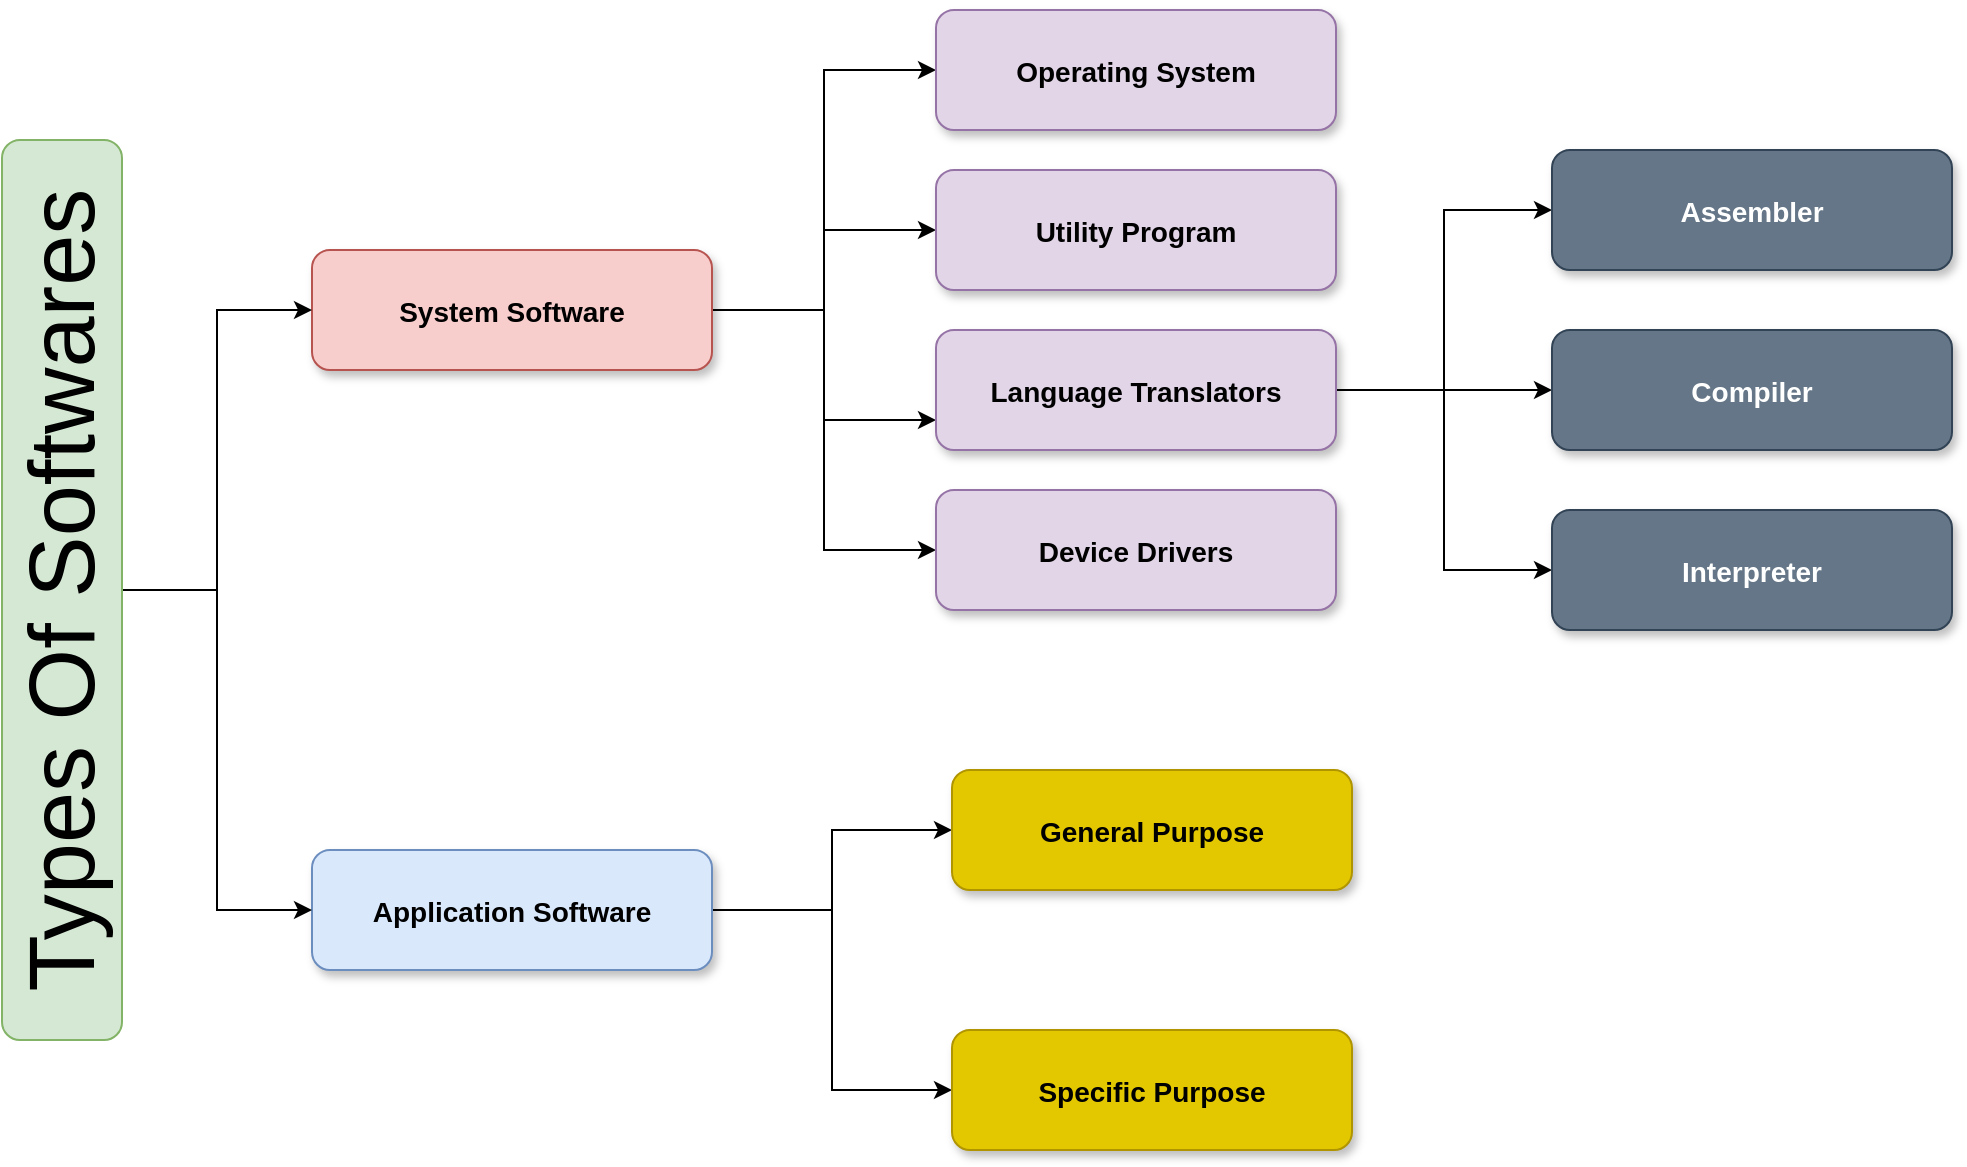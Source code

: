 <mxfile version="20.5.1" type="github">
  <diagram name="Page-1" id="97916047-d0de-89f5-080d-49f4d83e522f">
    <mxGraphModel dx="1804" dy="995" grid="1" gridSize="10" guides="1" tooltips="1" connect="1" arrows="1" fold="1" page="1" pageScale="1.5" pageWidth="1169" pageHeight="827" background="none" math="0" shadow="0">
      <root>
        <mxCell id="0" />
        <mxCell id="1" parent="0" />
        <mxCell id="8OicORqrsj6ARIu7jHRP-61" style="edgeStyle=orthogonalEdgeStyle;rounded=0;orthogonalLoop=1;jettySize=auto;html=1;exitX=1;exitY=0.5;exitDx=0;exitDy=0;entryX=0;entryY=0.5;entryDx=0;entryDy=0;fontSize=46;" edge="1" parent="1" source="8" target="13">
          <mxGeometry relative="1" as="geometry" />
        </mxCell>
        <mxCell id="8OicORqrsj6ARIu7jHRP-62" style="edgeStyle=orthogonalEdgeStyle;rounded=0;orthogonalLoop=1;jettySize=auto;html=1;exitX=1;exitY=0.5;exitDx=0;exitDy=0;entryX=0;entryY=0.5;entryDx=0;entryDy=0;fontSize=46;" edge="1" parent="1" source="8" target="14">
          <mxGeometry relative="1" as="geometry" />
        </mxCell>
        <mxCell id="8OicORqrsj6ARIu7jHRP-63" style="edgeStyle=orthogonalEdgeStyle;rounded=0;orthogonalLoop=1;jettySize=auto;html=1;entryX=0;entryY=0.75;entryDx=0;entryDy=0;fontSize=46;" edge="1" parent="1" source="8" target="15">
          <mxGeometry relative="1" as="geometry" />
        </mxCell>
        <mxCell id="8OicORqrsj6ARIu7jHRP-64" style="edgeStyle=orthogonalEdgeStyle;rounded=0;orthogonalLoop=1;jettySize=auto;html=1;entryX=0;entryY=0.5;entryDx=0;entryDy=0;fontSize=46;" edge="1" parent="1" source="8" target="16">
          <mxGeometry relative="1" as="geometry" />
        </mxCell>
        <mxCell id="8" value="System Software" style="rounded=1;fillColor=#f8cecc;strokeColor=#b85450;shadow=1;fontStyle=1;fontSize=14;" parent="1" vertex="1">
          <mxGeometry x="240" y="640" width="200" height="60" as="geometry" />
        </mxCell>
        <mxCell id="8OicORqrsj6ARIu7jHRP-65" style="edgeStyle=orthogonalEdgeStyle;rounded=0;orthogonalLoop=1;jettySize=auto;html=1;entryX=0;entryY=0.5;entryDx=0;entryDy=0;fontSize=46;" edge="1" parent="1" source="12" target="18">
          <mxGeometry relative="1" as="geometry" />
        </mxCell>
        <mxCell id="8OicORqrsj6ARIu7jHRP-66" style="edgeStyle=orthogonalEdgeStyle;rounded=0;orthogonalLoop=1;jettySize=auto;html=1;entryX=0;entryY=0.5;entryDx=0;entryDy=0;fontSize=46;" edge="1" parent="1" source="12" target="19">
          <mxGeometry relative="1" as="geometry" />
        </mxCell>
        <mxCell id="12" value="Application Software" style="rounded=1;fillColor=#dae8fc;strokeColor=#6c8ebf;shadow=1;fontStyle=1;fontSize=14;" parent="1" vertex="1">
          <mxGeometry x="240" y="940" width="200" height="60" as="geometry" />
        </mxCell>
        <mxCell id="13" value="Operating System" style="rounded=1;fillColor=#e1d5e7;strokeColor=#9673a6;shadow=1;fontStyle=1;fontSize=14;" parent="1" vertex="1">
          <mxGeometry x="552" y="520" width="200" height="60" as="geometry" />
        </mxCell>
        <mxCell id="14" value="Utility Program" style="rounded=1;fillColor=#e1d5e7;strokeColor=#9673a6;shadow=1;fontStyle=1;fontSize=14;" parent="1" vertex="1">
          <mxGeometry x="552" y="600" width="200" height="60" as="geometry" />
        </mxCell>
        <mxCell id="8OicORqrsj6ARIu7jHRP-68" style="edgeStyle=orthogonalEdgeStyle;rounded=0;orthogonalLoop=1;jettySize=auto;html=1;entryX=0;entryY=0.5;entryDx=0;entryDy=0;fontSize=46;" edge="1" parent="1" source="15" target="23">
          <mxGeometry relative="1" as="geometry" />
        </mxCell>
        <mxCell id="8OicORqrsj6ARIu7jHRP-69" style="edgeStyle=orthogonalEdgeStyle;rounded=0;orthogonalLoop=1;jettySize=auto;html=1;entryX=0;entryY=0.5;entryDx=0;entryDy=0;fontSize=46;" edge="1" parent="1" source="15" target="24">
          <mxGeometry relative="1" as="geometry" />
        </mxCell>
        <mxCell id="8OicORqrsj6ARIu7jHRP-70" style="edgeStyle=orthogonalEdgeStyle;rounded=0;orthogonalLoop=1;jettySize=auto;html=1;entryX=0;entryY=0.5;entryDx=0;entryDy=0;fontSize=46;" edge="1" parent="1" source="15" target="25">
          <mxGeometry relative="1" as="geometry" />
        </mxCell>
        <mxCell id="15" value="Language Translators" style="rounded=1;fillColor=#e1d5e7;strokeColor=#9673a6;shadow=1;fontStyle=1;fontSize=14;" parent="1" vertex="1">
          <mxGeometry x="552" y="680" width="200" height="60" as="geometry" />
        </mxCell>
        <mxCell id="16" value="Device Drivers" style="rounded=1;fillColor=#e1d5e7;strokeColor=#9673a6;shadow=1;fontStyle=1;fontSize=14;" parent="1" vertex="1">
          <mxGeometry x="552" y="760" width="200" height="60" as="geometry" />
        </mxCell>
        <mxCell id="18" value="General Purpose" style="rounded=1;fillColor=#e3c800;strokeColor=#B09500;shadow=1;fontStyle=1;fontColor=#000000;fontSize=14;" parent="1" vertex="1">
          <mxGeometry x="560" y="900" width="200" height="60" as="geometry" />
        </mxCell>
        <mxCell id="19" value="Specific Purpose" style="rounded=1;fillColor=#e3c800;strokeColor=#B09500;shadow=1;fontStyle=1;fontColor=#000000;fontSize=14;" parent="1" vertex="1">
          <mxGeometry x="560" y="1030" width="200" height="60" as="geometry" />
        </mxCell>
        <mxCell id="23" value="Assembler" style="rounded=1;fillColor=#647687;strokeColor=#314354;shadow=1;fontStyle=1;fontColor=#ffffff;fontSize=14;" parent="1" vertex="1">
          <mxGeometry x="860" y="590" width="200" height="60" as="geometry" />
        </mxCell>
        <mxCell id="24" value="Compiler" style="rounded=1;fillColor=#647687;strokeColor=#314354;shadow=1;fontStyle=1;fontColor=#ffffff;fontSize=14;" parent="1" vertex="1">
          <mxGeometry x="860" y="680" width="200" height="60" as="geometry" />
        </mxCell>
        <mxCell id="25" value="Interpreter" style="rounded=1;fillColor=#647687;strokeColor=#314354;shadow=1;fontStyle=1;fontColor=#ffffff;fontSize=14;" parent="1" vertex="1">
          <mxGeometry x="860" y="770" width="200" height="60" as="geometry" />
        </mxCell>
        <mxCell id="8OicORqrsj6ARIu7jHRP-59" style="edgeStyle=orthogonalEdgeStyle;rounded=0;orthogonalLoop=1;jettySize=auto;html=1;entryX=0;entryY=0.5;entryDx=0;entryDy=0;fontSize=46;" edge="1" parent="1" source="8OicORqrsj6ARIu7jHRP-56" target="8">
          <mxGeometry relative="1" as="geometry" />
        </mxCell>
        <mxCell id="8OicORqrsj6ARIu7jHRP-60" style="edgeStyle=orthogonalEdgeStyle;rounded=0;orthogonalLoop=1;jettySize=auto;html=1;entryX=0;entryY=0.5;entryDx=0;entryDy=0;fontSize=46;" edge="1" parent="1" source="8OicORqrsj6ARIu7jHRP-56" target="12">
          <mxGeometry relative="1" as="geometry" />
        </mxCell>
        <mxCell id="8OicORqrsj6ARIu7jHRP-56" value="&lt;font style=&quot;font-size: 46px;&quot;&gt;Types Of Softwares&lt;/font&gt;" style="rounded=1;whiteSpace=wrap;html=1;rotation=-90;direction=east;fillColor=#d5e8d4;strokeColor=#82b366;" vertex="1" parent="1">
          <mxGeometry x="-110" y="780" width="450" height="60" as="geometry" />
        </mxCell>
      </root>
    </mxGraphModel>
  </diagram>
</mxfile>
